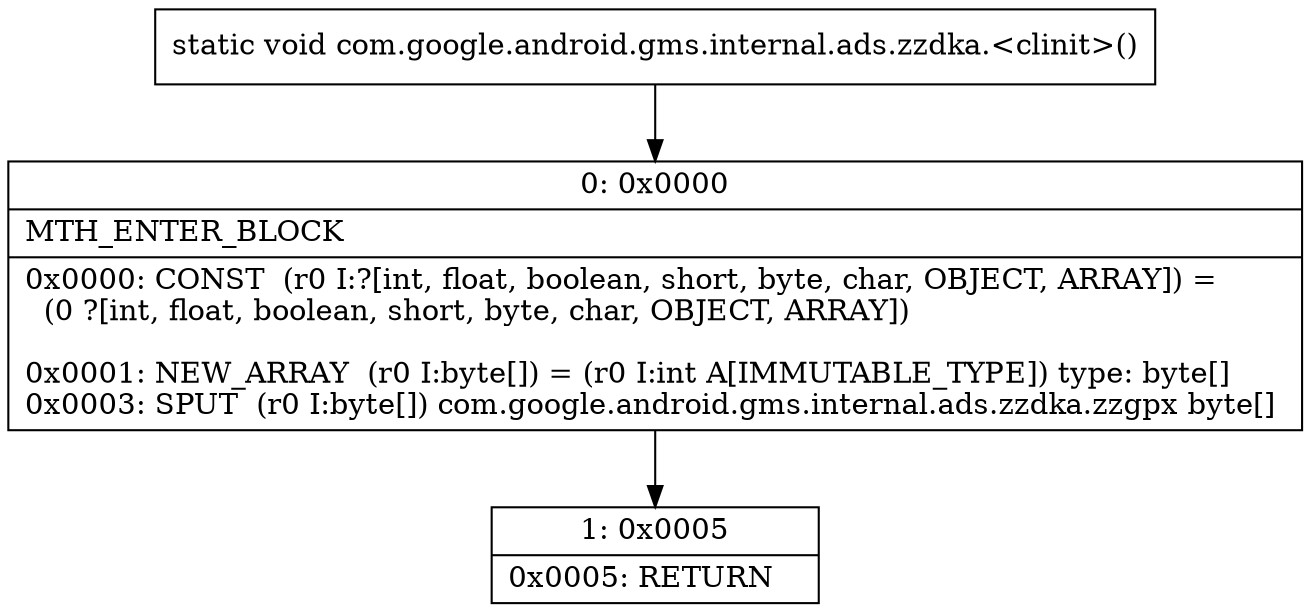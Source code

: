 digraph "CFG forcom.google.android.gms.internal.ads.zzdka.\<clinit\>()V" {
Node_0 [shape=record,label="{0\:\ 0x0000|MTH_ENTER_BLOCK\l|0x0000: CONST  (r0 I:?[int, float, boolean, short, byte, char, OBJECT, ARRAY]) = \l  (0 ?[int, float, boolean, short, byte, char, OBJECT, ARRAY])\l \l0x0001: NEW_ARRAY  (r0 I:byte[]) = (r0 I:int A[IMMUTABLE_TYPE]) type: byte[] \l0x0003: SPUT  (r0 I:byte[]) com.google.android.gms.internal.ads.zzdka.zzgpx byte[] \l}"];
Node_1 [shape=record,label="{1\:\ 0x0005|0x0005: RETURN   \l}"];
MethodNode[shape=record,label="{static void com.google.android.gms.internal.ads.zzdka.\<clinit\>() }"];
MethodNode -> Node_0;
Node_0 -> Node_1;
}

